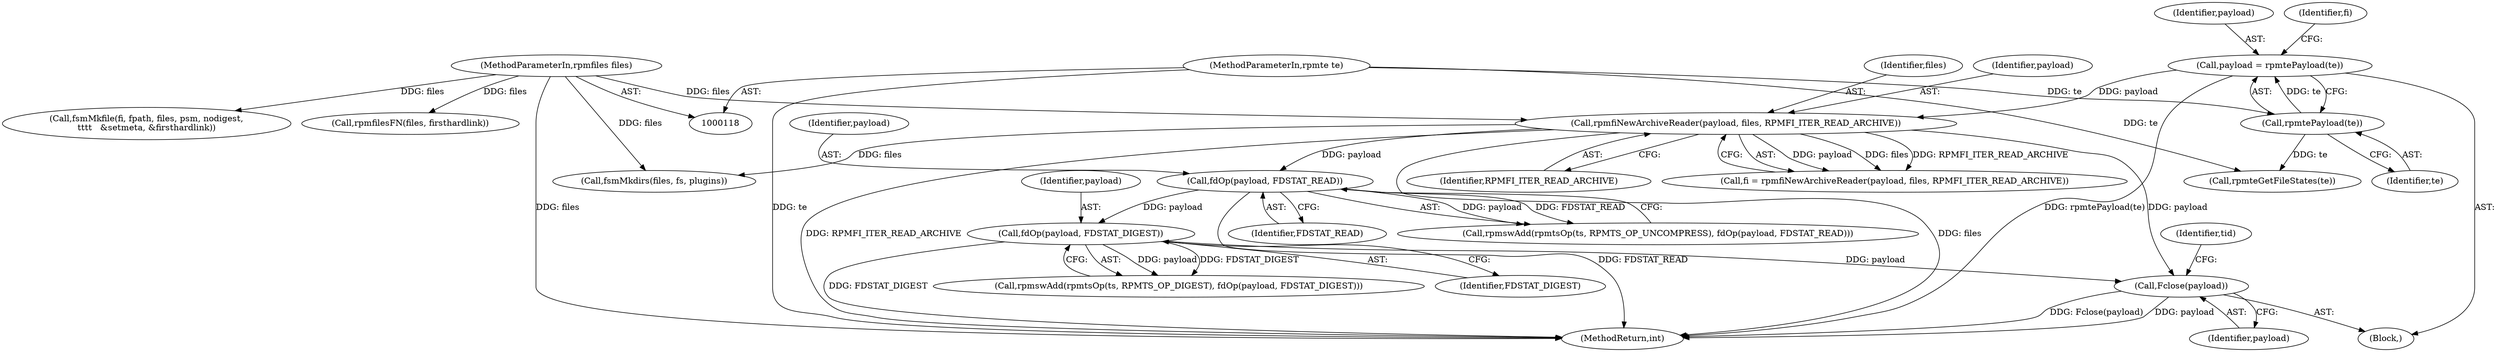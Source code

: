 digraph "0_rpm_f2d3be2a8741234faaa96f5fd05fdfdc75779a79_0@API" {
"1000610" [label="(Call,Fclose(payload))"];
"1000133" [label="(Call,rpmfiNewArchiveReader(payload, files, RPMFI_ITER_READ_ARCHIVE))"];
"1000126" [label="(Call,payload = rpmtePayload(te))"];
"1000128" [label="(Call,rpmtePayload(te))"];
"1000120" [label="(MethodParameterIn,rpmte te)"];
"1000121" [label="(MethodParameterIn,rpmfiles files)"];
"1000602" [label="(Call,fdOp(payload, FDSTAT_DIGEST))"];
"1000595" [label="(Call,fdOp(payload, FDSTAT_READ))"];
"1000133" [label="(Call,rpmfiNewArchiveReader(payload, files, RPMFI_ITER_READ_ARCHIVE))"];
"1000596" [label="(Identifier,payload)"];
"1000124" [label="(Block,)"];
"1000610" [label="(Call,Fclose(payload))"];
"1000613" [label="(Identifier,tid)"];
"1000598" [label="(Call,rpmswAdd(rpmtsOp(ts, RPMTS_OP_DIGEST), fdOp(payload, FDSTAT_DIGEST)))"];
"1000128" [label="(Call,rpmtePayload(te))"];
"1000597" [label="(Identifier,FDSTAT_READ)"];
"1000134" [label="(Identifier,payload)"];
"1000591" [label="(Call,rpmswAdd(rpmtsOp(ts, RPMTS_OP_UNCOMPRESS), fdOp(payload, FDSTAT_READ)))"];
"1000120" [label="(MethodParameterIn,rpmte te)"];
"1000140" [label="(Call,rpmteGetFileStates(te))"];
"1000357" [label="(Call,fsmMkfile(fi, fpath, files, psm, nodigest,\n\t\t\t\t   &setmeta, &firsthardlink))"];
"1000595" [label="(Call,fdOp(payload, FDSTAT_READ))"];
"1000604" [label="(Identifier,FDSTAT_DIGEST)"];
"1000129" [label="(Identifier,te)"];
"1000211" [label="(Call,fsmMkdirs(files, fs, plugins))"];
"1000127" [label="(Identifier,payload)"];
"1000618" [label="(MethodReturn,int)"];
"1000126" [label="(Call,payload = rpmtePayload(te))"];
"1000500" [label="(Call,rpmfilesFN(files, firsthardlink))"];
"1000611" [label="(Identifier,payload)"];
"1000135" [label="(Identifier,files)"];
"1000121" [label="(MethodParameterIn,rpmfiles files)"];
"1000132" [label="(Identifier,fi)"];
"1000602" [label="(Call,fdOp(payload, FDSTAT_DIGEST))"];
"1000131" [label="(Call,fi = rpmfiNewArchiveReader(payload, files, RPMFI_ITER_READ_ARCHIVE))"];
"1000603" [label="(Identifier,payload)"];
"1000136" [label="(Identifier,RPMFI_ITER_READ_ARCHIVE)"];
"1000610" -> "1000124"  [label="AST: "];
"1000610" -> "1000611"  [label="CFG: "];
"1000611" -> "1000610"  [label="AST: "];
"1000613" -> "1000610"  [label="CFG: "];
"1000610" -> "1000618"  [label="DDG: Fclose(payload)"];
"1000610" -> "1000618"  [label="DDG: payload"];
"1000133" -> "1000610"  [label="DDG: payload"];
"1000602" -> "1000610"  [label="DDG: payload"];
"1000133" -> "1000131"  [label="AST: "];
"1000133" -> "1000136"  [label="CFG: "];
"1000134" -> "1000133"  [label="AST: "];
"1000135" -> "1000133"  [label="AST: "];
"1000136" -> "1000133"  [label="AST: "];
"1000131" -> "1000133"  [label="CFG: "];
"1000133" -> "1000618"  [label="DDG: files"];
"1000133" -> "1000618"  [label="DDG: RPMFI_ITER_READ_ARCHIVE"];
"1000133" -> "1000131"  [label="DDG: payload"];
"1000133" -> "1000131"  [label="DDG: files"];
"1000133" -> "1000131"  [label="DDG: RPMFI_ITER_READ_ARCHIVE"];
"1000126" -> "1000133"  [label="DDG: payload"];
"1000121" -> "1000133"  [label="DDG: files"];
"1000133" -> "1000211"  [label="DDG: files"];
"1000133" -> "1000595"  [label="DDG: payload"];
"1000126" -> "1000124"  [label="AST: "];
"1000126" -> "1000128"  [label="CFG: "];
"1000127" -> "1000126"  [label="AST: "];
"1000128" -> "1000126"  [label="AST: "];
"1000132" -> "1000126"  [label="CFG: "];
"1000126" -> "1000618"  [label="DDG: rpmtePayload(te)"];
"1000128" -> "1000126"  [label="DDG: te"];
"1000128" -> "1000129"  [label="CFG: "];
"1000129" -> "1000128"  [label="AST: "];
"1000120" -> "1000128"  [label="DDG: te"];
"1000128" -> "1000140"  [label="DDG: te"];
"1000120" -> "1000118"  [label="AST: "];
"1000120" -> "1000618"  [label="DDG: te"];
"1000120" -> "1000140"  [label="DDG: te"];
"1000121" -> "1000118"  [label="AST: "];
"1000121" -> "1000618"  [label="DDG: files"];
"1000121" -> "1000211"  [label="DDG: files"];
"1000121" -> "1000357"  [label="DDG: files"];
"1000121" -> "1000500"  [label="DDG: files"];
"1000602" -> "1000598"  [label="AST: "];
"1000602" -> "1000604"  [label="CFG: "];
"1000603" -> "1000602"  [label="AST: "];
"1000604" -> "1000602"  [label="AST: "];
"1000598" -> "1000602"  [label="CFG: "];
"1000602" -> "1000618"  [label="DDG: FDSTAT_DIGEST"];
"1000602" -> "1000598"  [label="DDG: payload"];
"1000602" -> "1000598"  [label="DDG: FDSTAT_DIGEST"];
"1000595" -> "1000602"  [label="DDG: payload"];
"1000595" -> "1000591"  [label="AST: "];
"1000595" -> "1000597"  [label="CFG: "];
"1000596" -> "1000595"  [label="AST: "];
"1000597" -> "1000595"  [label="AST: "];
"1000591" -> "1000595"  [label="CFG: "];
"1000595" -> "1000618"  [label="DDG: FDSTAT_READ"];
"1000595" -> "1000591"  [label="DDG: payload"];
"1000595" -> "1000591"  [label="DDG: FDSTAT_READ"];
}

